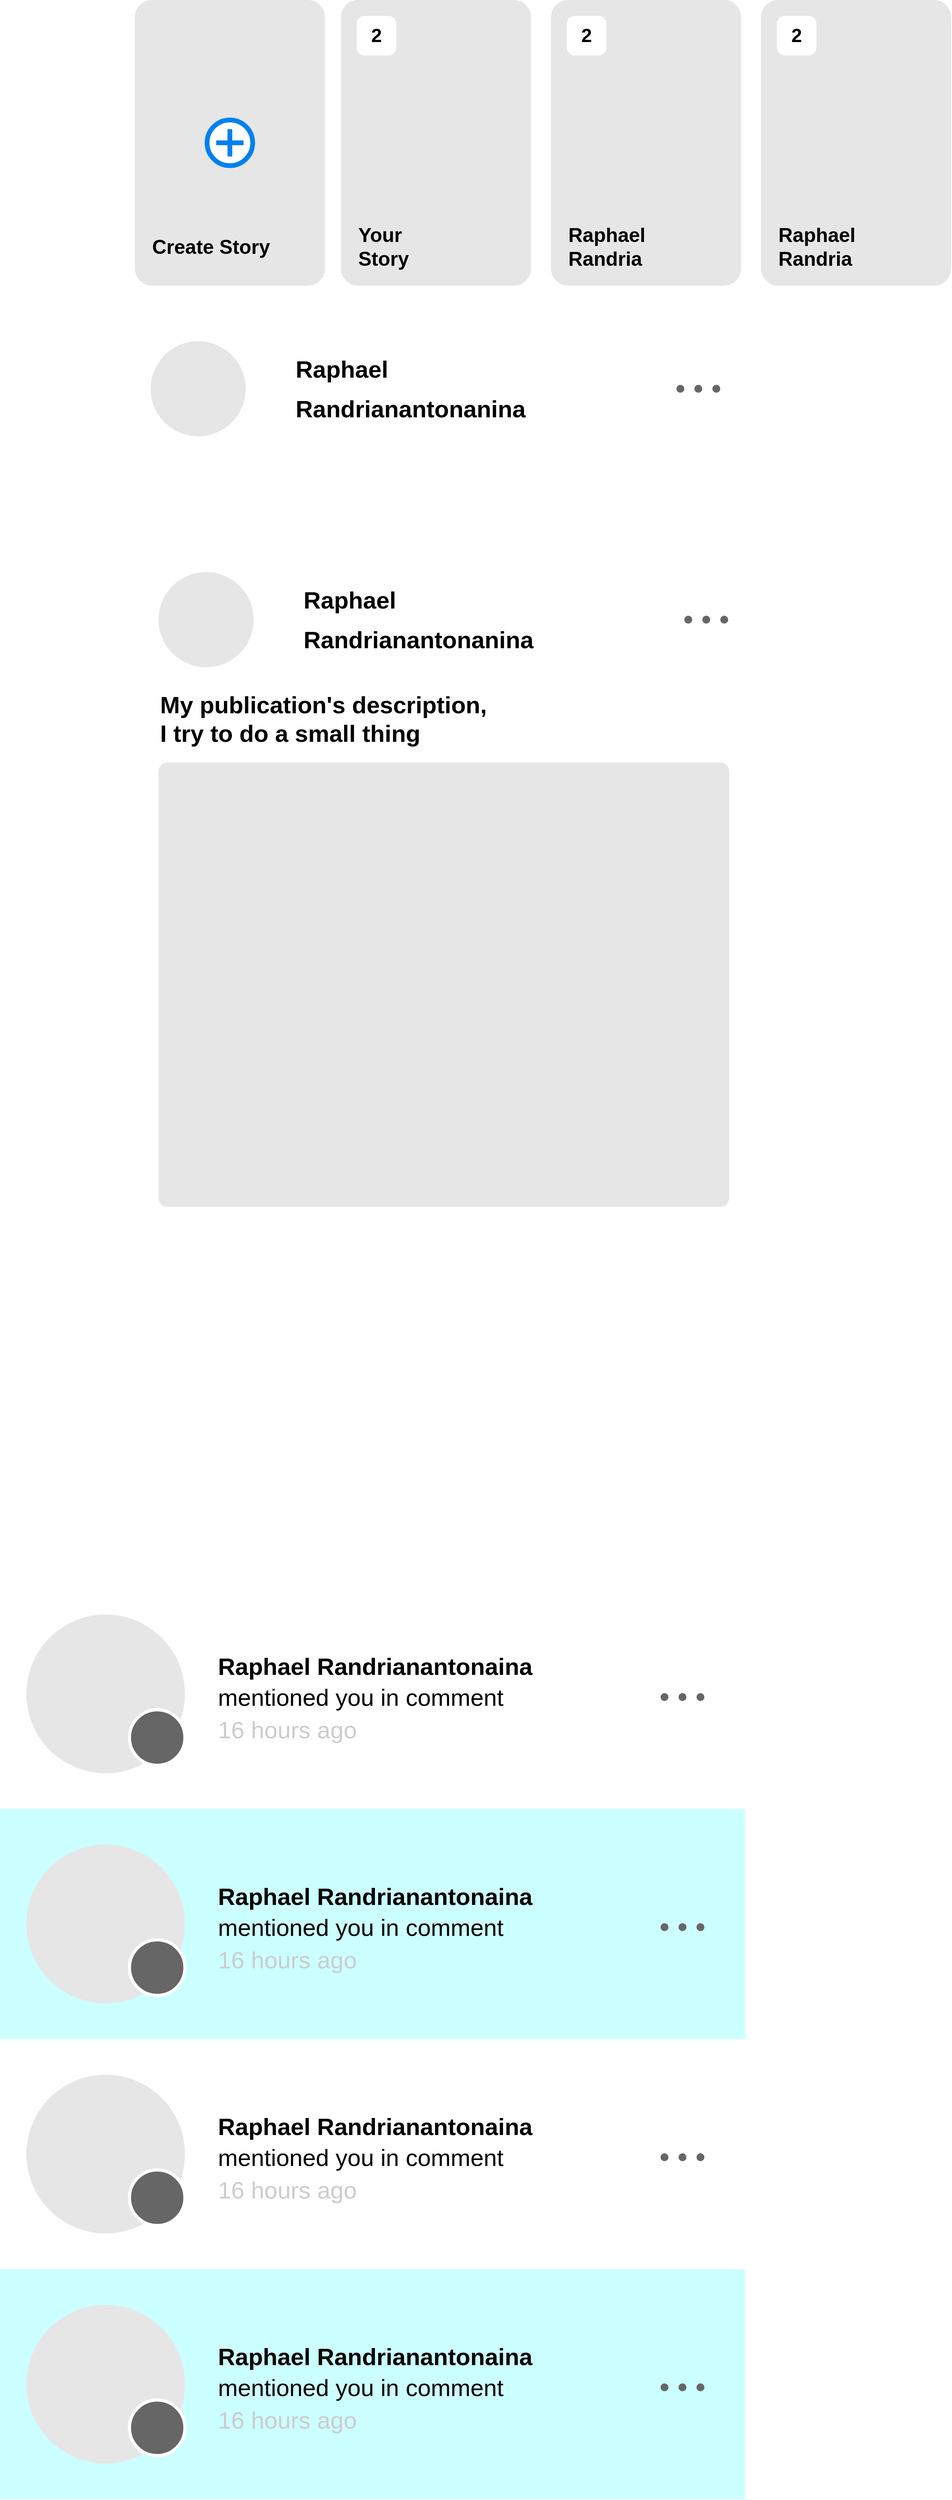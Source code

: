 <mxfile>
    <diagram id="eRyD2nZNMovCreIT2USH" name="Page-1">
        <mxGraphModel dx="2385" dy="827" grid="1" gridSize="10" guides="1" tooltips="1" connect="1" arrows="1" fold="1" page="1" pageScale="1" pageWidth="1169" pageHeight="827" math="0" shadow="0">
            <root>
                <mxCell id="0"/>
                <mxCell id="1" parent="0"/>
                <mxCell id="97" value="" style="group" parent="1" vertex="1" connectable="0">
                    <mxGeometry x="230" y="120" width="240" height="360" as="geometry"/>
                </mxCell>
                <mxCell id="94" value="" style="rounded=1;whiteSpace=wrap;html=1;arcSize=9;fillColor=#E6E6E6;strokeColor=none;" parent="97" vertex="1">
                    <mxGeometry width="240" height="360" as="geometry"/>
                </mxCell>
                <mxCell id="95" value="&lt;b&gt;&lt;font style=&quot;font-size: 24px;&quot;&gt;2&lt;/font&gt;&lt;/b&gt;" style="text;html=1;align=center;verticalAlign=middle;whiteSpace=wrap;rounded=1;strokeColor=none;fillColor=default;arcSize=20;" parent="97" vertex="1">
                    <mxGeometry x="20" y="20" width="50" height="50" as="geometry"/>
                </mxCell>
                <mxCell id="96" value="&lt;font face=&quot;Helvetica&quot; style=&quot;font-size: 25px;&quot;&gt;&lt;b style=&quot;&quot;&gt;Your&amp;nbsp;&lt;/b&gt;&lt;/font&gt;&lt;div style=&quot;&quot;&gt;&lt;font face=&quot;Helvetica&quot; style=&quot;font-size: 25px;&quot;&gt;&lt;b style=&quot;&quot;&gt;Story&lt;/b&gt;&lt;/font&gt;&lt;/div&gt;" style="text;html=1;align=left;verticalAlign=middle;whiteSpace=wrap;rounded=0;" parent="97" vertex="1">
                    <mxGeometry x="20" y="280" width="170" height="60" as="geometry"/>
                </mxCell>
                <mxCell id="98" value="" style="group" parent="1" vertex="1" connectable="0">
                    <mxGeometry x="495" y="120" width="240" height="360" as="geometry"/>
                </mxCell>
                <mxCell id="99" value="" style="rounded=1;whiteSpace=wrap;html=1;arcSize=9;fillColor=#E6E6E6;strokeColor=none;" parent="98" vertex="1">
                    <mxGeometry width="240" height="360" as="geometry"/>
                </mxCell>
                <mxCell id="100" value="&lt;b&gt;&lt;font style=&quot;font-size: 24px;&quot;&gt;2&lt;/font&gt;&lt;/b&gt;" style="text;html=1;align=center;verticalAlign=middle;whiteSpace=wrap;rounded=1;strokeColor=none;fillColor=default;arcSize=20;" parent="98" vertex="1">
                    <mxGeometry x="20" y="20" width="50" height="50" as="geometry"/>
                </mxCell>
                <mxCell id="101" value="&lt;div style=&quot;&quot;&gt;&lt;font face=&quot;Helvetica&quot; style=&quot;font-size: 25px;&quot;&gt;&lt;b style=&quot;&quot;&gt;Raphael&lt;/b&gt;&lt;/font&gt;&lt;/div&gt;&lt;div style=&quot;&quot;&gt;&lt;font face=&quot;Helvetica&quot; style=&quot;font-size: 25px;&quot;&gt;&lt;b style=&quot;&quot;&gt;Randria&lt;/b&gt;&lt;/font&gt;&lt;/div&gt;" style="text;html=1;align=left;verticalAlign=middle;whiteSpace=wrap;rounded=0;" parent="98" vertex="1">
                    <mxGeometry x="20" y="280" width="170" height="60" as="geometry"/>
                </mxCell>
                <mxCell id="102" value="" style="group" parent="1" vertex="1" connectable="0">
                    <mxGeometry x="760" y="120" width="240" height="360" as="geometry"/>
                </mxCell>
                <mxCell id="103" value="" style="rounded=1;whiteSpace=wrap;html=1;arcSize=9;fillColor=#E6E6E6;strokeColor=none;" parent="102" vertex="1">
                    <mxGeometry width="240" height="360" as="geometry"/>
                </mxCell>
                <mxCell id="104" value="&lt;b&gt;&lt;font style=&quot;font-size: 24px;&quot;&gt;2&lt;/font&gt;&lt;/b&gt;" style="text;html=1;align=center;verticalAlign=middle;whiteSpace=wrap;rounded=1;strokeColor=none;fillColor=default;arcSize=20;" parent="102" vertex="1">
                    <mxGeometry x="20" y="20" width="50" height="50" as="geometry"/>
                </mxCell>
                <mxCell id="105" value="&lt;div style=&quot;&quot;&gt;&lt;font face=&quot;Helvetica&quot; style=&quot;font-size: 25px;&quot;&gt;&lt;b style=&quot;&quot;&gt;Raphael&lt;/b&gt;&lt;/font&gt;&lt;/div&gt;&lt;div style=&quot;&quot;&gt;&lt;font face=&quot;Helvetica&quot; style=&quot;font-size: 25px;&quot;&gt;&lt;b style=&quot;&quot;&gt;Randria&lt;/b&gt;&lt;/font&gt;&lt;/div&gt;" style="text;html=1;align=left;verticalAlign=middle;whiteSpace=wrap;rounded=0;" parent="102" vertex="1">
                    <mxGeometry x="20" y="280" width="170" height="60" as="geometry"/>
                </mxCell>
                <mxCell id="106" value="" style="group" parent="1" vertex="1" connectable="0">
                    <mxGeometry x="-30" y="120" width="240" height="360" as="geometry"/>
                </mxCell>
                <mxCell id="107" value="" style="rounded=1;whiteSpace=wrap;html=1;arcSize=9;fillColor=#E6E6E6;strokeColor=none;" parent="106" vertex="1">
                    <mxGeometry width="240" height="360" as="geometry"/>
                </mxCell>
                <mxCell id="109" value="&lt;b style=&quot;font-size: 25px; background-color: transparent;&quot;&gt;Create Story&lt;/b&gt;" style="text;html=1;align=left;verticalAlign=middle;whiteSpace=wrap;rounded=0;" parent="106" vertex="1">
                    <mxGeometry x="20" y="280" width="170" height="60" as="geometry"/>
                </mxCell>
                <mxCell id="110" value="" style="html=1;verticalLabelPosition=bottom;align=center;labelBackgroundColor=#ffffff;verticalAlign=top;strokeWidth=6;strokeColor=#0080F0;shadow=0;dashed=0;shape=mxgraph.ios7.icons.add;" parent="106" vertex="1">
                    <mxGeometry x="91.25" y="151.25" width="57.5" height="57.5" as="geometry"/>
                </mxCell>
                <mxCell id="123" value="" style="group;fillColor=default;" parent="1" vertex="1" connectable="0">
                    <mxGeometry x="-10" y="550" width="720" height="120" as="geometry"/>
                </mxCell>
                <mxCell id="111" value="" style="ellipse;whiteSpace=wrap;html=1;aspect=fixed;fillColor=#E6E6E6;strokeColor=none;" parent="123" vertex="1">
                    <mxGeometry width="120" height="120" as="geometry"/>
                </mxCell>
                <mxCell id="116" value="" style="group" parent="123" vertex="1" connectable="0">
                    <mxGeometry x="181.417" y="20" width="351.496" height="80" as="geometry"/>
                </mxCell>
                <mxCell id="114" value="&lt;font style=&quot;font-size: 30px;&quot;&gt;&lt;b&gt;Raphael&lt;/b&gt;&lt;/font&gt;" style="text;html=1;align=left;verticalAlign=middle;whiteSpace=wrap;rounded=0;" parent="116" vertex="1">
                    <mxGeometry width="238.11" height="30" as="geometry"/>
                </mxCell>
                <mxCell id="115" value="&lt;font style=&quot;font-size: 30px;&quot;&gt;&lt;b&gt;Randrianantonanina&lt;/b&gt;&lt;/font&gt;" style="text;html=1;align=left;verticalAlign=middle;whiteSpace=wrap;rounded=0;" parent="116" vertex="1">
                    <mxGeometry y="50" width="351.496" height="30" as="geometry"/>
                </mxCell>
                <mxCell id="120" value="" style="group" parent="123" vertex="1" connectable="0">
                    <mxGeometry x="663.307" y="55" width="56.693" height="10" as="geometry"/>
                </mxCell>
                <mxCell id="117" value="" style="ellipse;whiteSpace=wrap;html=1;aspect=fixed;strokeColor=none;fillColor=#666666;" parent="120" vertex="1">
                    <mxGeometry width="10" height="10" as="geometry"/>
                </mxCell>
                <mxCell id="118" value="" style="ellipse;whiteSpace=wrap;html=1;aspect=fixed;strokeColor=none;fillColor=#666666;" parent="120" vertex="1">
                    <mxGeometry x="22.677" width="10" height="10" as="geometry"/>
                </mxCell>
                <mxCell id="119" value="" style="ellipse;whiteSpace=wrap;html=1;aspect=fixed;strokeColor=none;fillColor=#666666;" parent="120" vertex="1">
                    <mxGeometry x="45.354" width="10" height="10" as="geometry"/>
                </mxCell>
                <mxCell id="152" value="" style="group" parent="1" vertex="1" connectable="0">
                    <mxGeometry y="841" width="720" height="800" as="geometry"/>
                </mxCell>
                <mxCell id="148" value="" style="group" parent="152" vertex="1" connectable="0">
                    <mxGeometry width="720" height="120" as="geometry"/>
                </mxCell>
                <mxCell id="140" value="" style="ellipse;whiteSpace=wrap;html=1;aspect=fixed;fillColor=#E6E6E6;strokeColor=none;" parent="148" vertex="1">
                    <mxGeometry width="120" height="120" as="geometry"/>
                </mxCell>
                <mxCell id="141" value="" style="group" parent="148" vertex="1" connectable="0">
                    <mxGeometry x="181.417" y="20" width="351.496" height="80" as="geometry"/>
                </mxCell>
                <mxCell id="142" value="&lt;font style=&quot;font-size: 30px;&quot;&gt;&lt;b&gt;Raphael&lt;/b&gt;&lt;/font&gt;" style="text;html=1;align=left;verticalAlign=middle;whiteSpace=wrap;rounded=0;" parent="141" vertex="1">
                    <mxGeometry width="238.11" height="30" as="geometry"/>
                </mxCell>
                <mxCell id="143" value="&lt;font style=&quot;font-size: 30px;&quot;&gt;&lt;b&gt;Randrianantonanina&lt;/b&gt;&lt;/font&gt;" style="text;html=1;align=left;verticalAlign=middle;whiteSpace=wrap;rounded=0;" parent="141" vertex="1">
                    <mxGeometry y="50" width="351.496" height="30" as="geometry"/>
                </mxCell>
                <mxCell id="144" value="" style="group" parent="148" vertex="1" connectable="0">
                    <mxGeometry x="663.307" y="55" width="56.693" height="10" as="geometry"/>
                </mxCell>
                <mxCell id="145" value="" style="ellipse;whiteSpace=wrap;html=1;aspect=fixed;strokeColor=none;fillColor=#666666;" parent="144" vertex="1">
                    <mxGeometry width="10" height="10" as="geometry"/>
                </mxCell>
                <mxCell id="146" value="" style="ellipse;whiteSpace=wrap;html=1;aspect=fixed;strokeColor=none;fillColor=#666666;" parent="144" vertex="1">
                    <mxGeometry x="22.677" width="10" height="10" as="geometry"/>
                </mxCell>
                <mxCell id="147" value="" style="ellipse;whiteSpace=wrap;html=1;aspect=fixed;strokeColor=none;fillColor=#666666;" parent="144" vertex="1">
                    <mxGeometry x="45.354" width="10" height="10" as="geometry"/>
                </mxCell>
                <mxCell id="150" value="&lt;span style=&quot;font-size: 30px;&quot;&gt;&lt;b&gt;My publication&#39;s description,&amp;nbsp;&lt;/b&gt;&lt;/span&gt;&lt;div&gt;&lt;span style=&quot;font-size: 30px;&quot;&gt;&lt;b&gt;I try to do a small thing&lt;/b&gt;&lt;/span&gt;&lt;/div&gt;" style="text;html=1;align=left;verticalAlign=middle;whiteSpace=wrap;rounded=0;" parent="152" vertex="1">
                    <mxGeometry y="170" width="520" height="30" as="geometry"/>
                </mxCell>
                <mxCell id="151" value="" style="rounded=1;whiteSpace=wrap;html=1;arcSize=2;strokeColor=none;fillColor=#E6E6E6;" parent="152" vertex="1">
                    <mxGeometry y="240" width="720" height="560" as="geometry"/>
                </mxCell>
                <mxCell id="179" value="" style="group" parent="1" vertex="1" connectable="0">
                    <mxGeometry x="-200" y="2110" width="940" height="290" as="geometry"/>
                </mxCell>
                <mxCell id="178" value="" style="rounded=0;whiteSpace=wrap;html=1;strokeColor=none;" parent="179" vertex="1">
                    <mxGeometry width="940" height="290" as="geometry"/>
                </mxCell>
                <mxCell id="177" value="" style="group" parent="179" vertex="1" connectable="0">
                    <mxGeometry x="33.31" y="45" width="856.69" height="200" as="geometry"/>
                </mxCell>
                <mxCell id="175" value="" style="group" parent="177" vertex="1" connectable="0">
                    <mxGeometry x="240" y="50" width="616.69" height="110" as="geometry"/>
                </mxCell>
                <mxCell id="156" value="&lt;b&gt;&lt;font style=&quot;font-size: 30px;&quot;&gt;Raphael Randrianantonaina&lt;/font&gt;&lt;/b&gt;" style="text;html=1;align=left;verticalAlign=middle;whiteSpace=wrap;rounded=0;" parent="175" vertex="1">
                    <mxGeometry width="490" height="30" as="geometry"/>
                </mxCell>
                <mxCell id="157" value="&lt;font style=&quot;font-size: 30px;&quot;&gt;mentioned you in comment&lt;/font&gt;" style="text;html=1;align=left;verticalAlign=middle;whiteSpace=wrap;rounded=0;" parent="175" vertex="1">
                    <mxGeometry y="39" width="410" height="30" as="geometry"/>
                </mxCell>
                <mxCell id="158" value="&lt;font style=&quot;font-size: 30px; color: rgb(204, 204, 204);&quot;&gt;16 hours ago&lt;/font&gt;" style="text;html=1;align=left;verticalAlign=middle;whiteSpace=wrap;rounded=0;" parent="175" vertex="1">
                    <mxGeometry y="80" width="410" height="30" as="geometry"/>
                </mxCell>
                <mxCell id="171" value="" style="group" parent="175" vertex="1" connectable="0">
                    <mxGeometry x="559.997" y="49" width="56.693" height="10" as="geometry"/>
                </mxCell>
                <mxCell id="172" value="" style="ellipse;whiteSpace=wrap;html=1;aspect=fixed;strokeColor=none;fillColor=#666666;" parent="171" vertex="1">
                    <mxGeometry width="10" height="10" as="geometry"/>
                </mxCell>
                <mxCell id="173" value="" style="ellipse;whiteSpace=wrap;html=1;aspect=fixed;strokeColor=none;fillColor=#666666;" parent="171" vertex="1">
                    <mxGeometry x="22.677" width="10" height="10" as="geometry"/>
                </mxCell>
                <mxCell id="174" value="" style="ellipse;whiteSpace=wrap;html=1;aspect=fixed;strokeColor=none;fillColor=#666666;" parent="171" vertex="1">
                    <mxGeometry x="45.354" width="10" height="10" as="geometry"/>
                </mxCell>
                <mxCell id="176" value="" style="group" parent="177" vertex="1" connectable="0">
                    <mxGeometry width="200" height="200" as="geometry"/>
                </mxCell>
                <mxCell id="154" value="" style="ellipse;whiteSpace=wrap;html=1;aspect=fixed;fillColor=#E6E6E6;strokeColor=none;" parent="176" vertex="1">
                    <mxGeometry width="200" height="200" as="geometry"/>
                </mxCell>
                <mxCell id="155" value="" style="ellipse;whiteSpace=wrap;html=1;aspect=fixed;fillColor=#666666;strokeColor=#FFFFFF;strokeWidth=4;" parent="176" vertex="1">
                    <mxGeometry x="130" y="120" width="70" height="70" as="geometry"/>
                </mxCell>
                <mxCell id="180" value="" style="group" parent="1" vertex="1" connectable="0">
                    <mxGeometry x="-200" y="2400" width="940" height="290" as="geometry"/>
                </mxCell>
                <mxCell id="181" value="" style="rounded=0;whiteSpace=wrap;html=1;strokeColor=none;fillColor=#CCFFFF;" parent="180" vertex="1">
                    <mxGeometry width="940" height="290" as="geometry"/>
                </mxCell>
                <mxCell id="182" value="" style="group" parent="180" vertex="1" connectable="0">
                    <mxGeometry x="33.31" y="45" width="856.69" height="200" as="geometry"/>
                </mxCell>
                <mxCell id="183" value="" style="group" parent="182" vertex="1" connectable="0">
                    <mxGeometry x="240" y="50" width="616.69" height="110" as="geometry"/>
                </mxCell>
                <mxCell id="184" value="&lt;b&gt;&lt;font style=&quot;font-size: 30px;&quot;&gt;Raphael Randrianantonaina&lt;/font&gt;&lt;/b&gt;" style="text;html=1;align=left;verticalAlign=middle;whiteSpace=wrap;rounded=0;" parent="183" vertex="1">
                    <mxGeometry width="490" height="30" as="geometry"/>
                </mxCell>
                <mxCell id="185" value="&lt;font style=&quot;font-size: 30px;&quot;&gt;mentioned you in comment&lt;/font&gt;" style="text;html=1;align=left;verticalAlign=middle;whiteSpace=wrap;rounded=0;" parent="183" vertex="1">
                    <mxGeometry y="39" width="410" height="30" as="geometry"/>
                </mxCell>
                <mxCell id="186" value="&lt;font style=&quot;font-size: 30px; color: rgb(204, 204, 204);&quot;&gt;16 hours ago&lt;/font&gt;" style="text;html=1;align=left;verticalAlign=middle;whiteSpace=wrap;rounded=0;" parent="183" vertex="1">
                    <mxGeometry y="80" width="410" height="30" as="geometry"/>
                </mxCell>
                <mxCell id="187" value="" style="group" parent="183" vertex="1" connectable="0">
                    <mxGeometry x="559.997" y="49" width="56.693" height="10" as="geometry"/>
                </mxCell>
                <mxCell id="188" value="" style="ellipse;whiteSpace=wrap;html=1;aspect=fixed;strokeColor=none;fillColor=#666666;" parent="187" vertex="1">
                    <mxGeometry width="10" height="10" as="geometry"/>
                </mxCell>
                <mxCell id="189" value="" style="ellipse;whiteSpace=wrap;html=1;aspect=fixed;strokeColor=none;fillColor=#666666;" parent="187" vertex="1">
                    <mxGeometry x="22.677" width="10" height="10" as="geometry"/>
                </mxCell>
                <mxCell id="190" value="" style="ellipse;whiteSpace=wrap;html=1;aspect=fixed;strokeColor=none;fillColor=#666666;" parent="187" vertex="1">
                    <mxGeometry x="45.354" width="10" height="10" as="geometry"/>
                </mxCell>
                <mxCell id="191" value="" style="group" parent="182" vertex="1" connectable="0">
                    <mxGeometry width="200" height="200" as="geometry"/>
                </mxCell>
                <mxCell id="192" value="" style="ellipse;whiteSpace=wrap;html=1;aspect=fixed;fillColor=#E6E6E6;strokeColor=none;" parent="191" vertex="1">
                    <mxGeometry width="200" height="200" as="geometry"/>
                </mxCell>
                <mxCell id="193" value="" style="ellipse;whiteSpace=wrap;html=1;aspect=fixed;fillColor=#666666;strokeColor=#FFFFFF;strokeWidth=4;" parent="191" vertex="1">
                    <mxGeometry x="130" y="120" width="70" height="70" as="geometry"/>
                </mxCell>
                <mxCell id="194" value="" style="group" parent="1" vertex="1" connectable="0">
                    <mxGeometry x="-200" y="2690" width="940" height="290" as="geometry"/>
                </mxCell>
                <mxCell id="195" value="" style="rounded=0;whiteSpace=wrap;html=1;strokeColor=none;" parent="194" vertex="1">
                    <mxGeometry width="940" height="290" as="geometry"/>
                </mxCell>
                <mxCell id="196" value="" style="group" parent="194" vertex="1" connectable="0">
                    <mxGeometry x="33.31" y="45" width="856.69" height="200" as="geometry"/>
                </mxCell>
                <mxCell id="197" value="" style="group" parent="196" vertex="1" connectable="0">
                    <mxGeometry x="240" y="50" width="616.69" height="110" as="geometry"/>
                </mxCell>
                <mxCell id="198" value="&lt;b&gt;&lt;font style=&quot;font-size: 30px;&quot;&gt;Raphael Randrianantonaina&lt;/font&gt;&lt;/b&gt;" style="text;html=1;align=left;verticalAlign=middle;whiteSpace=wrap;rounded=0;" parent="197" vertex="1">
                    <mxGeometry width="490" height="30" as="geometry"/>
                </mxCell>
                <mxCell id="199" value="&lt;font style=&quot;font-size: 30px;&quot;&gt;mentioned you in comment&lt;/font&gt;" style="text;html=1;align=left;verticalAlign=middle;whiteSpace=wrap;rounded=0;" parent="197" vertex="1">
                    <mxGeometry y="39" width="410" height="30" as="geometry"/>
                </mxCell>
                <mxCell id="200" value="&lt;font style=&quot;font-size: 30px; color: rgb(204, 204, 204);&quot;&gt;16 hours ago&lt;/font&gt;" style="text;html=1;align=left;verticalAlign=middle;whiteSpace=wrap;rounded=0;" parent="197" vertex="1">
                    <mxGeometry y="80" width="410" height="30" as="geometry"/>
                </mxCell>
                <mxCell id="201" value="" style="group" parent="197" vertex="1" connectable="0">
                    <mxGeometry x="559.997" y="49" width="56.693" height="10" as="geometry"/>
                </mxCell>
                <mxCell id="202" value="" style="ellipse;whiteSpace=wrap;html=1;aspect=fixed;strokeColor=none;fillColor=#666666;" parent="201" vertex="1">
                    <mxGeometry width="10" height="10" as="geometry"/>
                </mxCell>
                <mxCell id="203" value="" style="ellipse;whiteSpace=wrap;html=1;aspect=fixed;strokeColor=none;fillColor=#666666;" parent="201" vertex="1">
                    <mxGeometry x="22.677" width="10" height="10" as="geometry"/>
                </mxCell>
                <mxCell id="204" value="" style="ellipse;whiteSpace=wrap;html=1;aspect=fixed;strokeColor=none;fillColor=#666666;" parent="201" vertex="1">
                    <mxGeometry x="45.354" width="10" height="10" as="geometry"/>
                </mxCell>
                <mxCell id="205" value="" style="group" parent="196" vertex="1" connectable="0">
                    <mxGeometry width="200" height="200" as="geometry"/>
                </mxCell>
                <mxCell id="206" value="" style="ellipse;whiteSpace=wrap;html=1;aspect=fixed;fillColor=#E6E6E6;strokeColor=none;" parent="205" vertex="1">
                    <mxGeometry width="200" height="200" as="geometry"/>
                </mxCell>
                <mxCell id="207" value="" style="ellipse;whiteSpace=wrap;html=1;aspect=fixed;fillColor=#666666;strokeColor=#FFFFFF;strokeWidth=4;" parent="205" vertex="1">
                    <mxGeometry x="130" y="120" width="70" height="70" as="geometry"/>
                </mxCell>
                <mxCell id="208" value="" style="group" parent="1" vertex="1" connectable="0">
                    <mxGeometry x="-200" y="2980" width="940" height="290" as="geometry"/>
                </mxCell>
                <mxCell id="209" value="" style="rounded=0;whiteSpace=wrap;html=1;strokeColor=none;fillColor=#CCFFFF;" parent="208" vertex="1">
                    <mxGeometry width="940" height="290" as="geometry"/>
                </mxCell>
                <mxCell id="210" value="" style="group" parent="208" vertex="1" connectable="0">
                    <mxGeometry x="33.31" y="45" width="856.69" height="200" as="geometry"/>
                </mxCell>
                <mxCell id="211" value="" style="group" parent="210" vertex="1" connectable="0">
                    <mxGeometry x="240" y="50" width="616.69" height="110" as="geometry"/>
                </mxCell>
                <mxCell id="212" value="&lt;b&gt;&lt;font style=&quot;font-size: 30px;&quot;&gt;Raphael Randrianantonaina&lt;/font&gt;&lt;/b&gt;" style="text;html=1;align=left;verticalAlign=middle;whiteSpace=wrap;rounded=0;" parent="211" vertex="1">
                    <mxGeometry width="490" height="30" as="geometry"/>
                </mxCell>
                <mxCell id="213" value="&lt;font style=&quot;font-size: 30px;&quot;&gt;mentioned you in comment&lt;/font&gt;" style="text;html=1;align=left;verticalAlign=middle;whiteSpace=wrap;rounded=0;" parent="211" vertex="1">
                    <mxGeometry y="39" width="410" height="30" as="geometry"/>
                </mxCell>
                <mxCell id="214" value="&lt;font style=&quot;font-size: 30px; color: rgb(204, 204, 204);&quot;&gt;16 hours ago&lt;/font&gt;" style="text;html=1;align=left;verticalAlign=middle;whiteSpace=wrap;rounded=0;" parent="211" vertex="1">
                    <mxGeometry y="80" width="410" height="30" as="geometry"/>
                </mxCell>
                <mxCell id="215" value="" style="group" parent="211" vertex="1" connectable="0">
                    <mxGeometry x="559.997" y="49" width="56.693" height="10" as="geometry"/>
                </mxCell>
                <mxCell id="216" value="" style="ellipse;whiteSpace=wrap;html=1;aspect=fixed;strokeColor=none;fillColor=#666666;" parent="215" vertex="1">
                    <mxGeometry width="10" height="10" as="geometry"/>
                </mxCell>
                <mxCell id="217" value="" style="ellipse;whiteSpace=wrap;html=1;aspect=fixed;strokeColor=none;fillColor=#666666;" parent="215" vertex="1">
                    <mxGeometry x="22.677" width="10" height="10" as="geometry"/>
                </mxCell>
                <mxCell id="218" value="" style="ellipse;whiteSpace=wrap;html=1;aspect=fixed;strokeColor=none;fillColor=#666666;" parent="215" vertex="1">
                    <mxGeometry x="45.354" width="10" height="10" as="geometry"/>
                </mxCell>
                <mxCell id="219" value="" style="group" parent="210" vertex="1" connectable="0">
                    <mxGeometry width="200" height="200" as="geometry"/>
                </mxCell>
                <mxCell id="220" value="" style="ellipse;whiteSpace=wrap;html=1;aspect=fixed;fillColor=#E6E6E6;strokeColor=none;" parent="219" vertex="1">
                    <mxGeometry width="200" height="200" as="geometry"/>
                </mxCell>
                <mxCell id="221" value="" style="ellipse;whiteSpace=wrap;html=1;aspect=fixed;fillColor=#666666;strokeColor=#FFFFFF;strokeWidth=4;" parent="219" vertex="1">
                    <mxGeometry x="130" y="120" width="70" height="70" as="geometry"/>
                </mxCell>
            </root>
        </mxGraphModel>
    </diagram>
</mxfile>